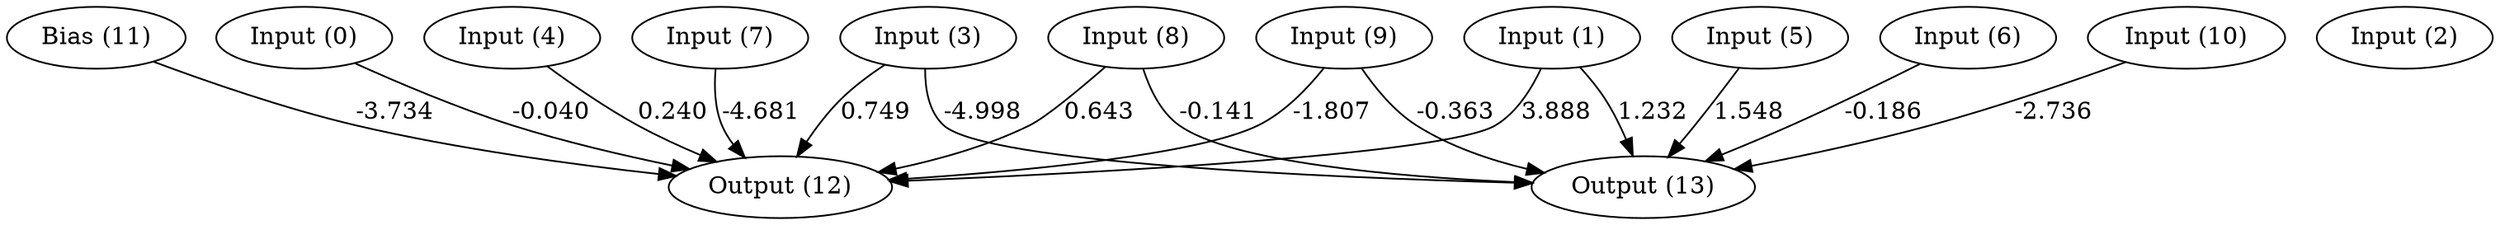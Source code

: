 digraph G {
  11 [ label="Bias (11)" ];
  0 [ label="Input (0)" ];
  1 [ label="Input (1)" ];
  2 [ label="Input (2)" ];
  3 [ label="Input (3)" ];
  4 [ label="Input (4)" ];
  5 [ label="Input (5)" ];
  6 [ label="Input (6)" ];
  7 [ label="Input (7)" ];
  8 [ label="Input (8)" ];
  9 [ label="Input (9)" ];
  10 [ label="Input (10)" ];
  12 [ label="Output (12)" ];
  13 [ label="Output (13)" ];
  { rank=same 11 0 1 2 3 4 5 6 7 8 9 10 }
  { rank=same 12 13 }
  11 -> 12 [ label="-3.734" ];
  0 -> 12 [ label="-0.040" ];
  1 -> 12 [ label="3.888" ];
  1 -> 13 [ label="1.232" ];
  3 -> 12 [ label="0.749" ];
  3 -> 13 [ label="-4.998" ];
  4 -> 12 [ label="0.240" ];
  5 -> 13 [ label="1.548" ];
  6 -> 13 [ label="-0.186" ];
  7 -> 12 [ label="-4.681" ];
  8 -> 12 [ label="0.643" ];
  8 -> 13 [ label="-0.141" ];
  9 -> 12 [ label="-1.807" ];
  9 -> 13 [ label="-0.363" ];
  10 -> 13 [ label="-2.736" ];
}
